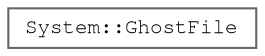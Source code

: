 digraph "Graphical Class Hierarchy"
{
 // LATEX_PDF_SIZE
  bgcolor="transparent";
  edge [fontname=FreeMono,fontsize=10,labelfontname=FreeMono,labelfontsize=10];
  node [fontname=FreeMono,fontsize=10,shape=box,height=0.2,width=0.4];
  rankdir="LR";
  Node0 [label="System::GhostFile",height=0.2,width=0.4,color="grey40", fillcolor="white", style="filled",URL="$class_system_1_1_ghost_file.html",tooltip=" "];
}
